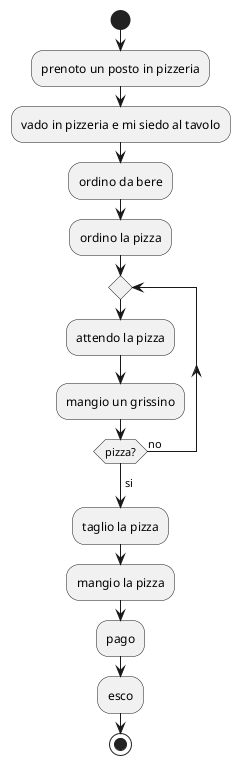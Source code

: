 @startuml pizza

start

:prenoto un posto in pizzeria;
:vado in pizzeria e mi siedo al tavolo;

:ordino da bere;
:ordino la pizza;
repeat
    :attendo la pizza;
    :mangio un grissino;
repeat while (pizza?) is (no)
->si;
:taglio la pizza;
:mangio la pizza;
:pago;
:esco;


stop

@enduml
